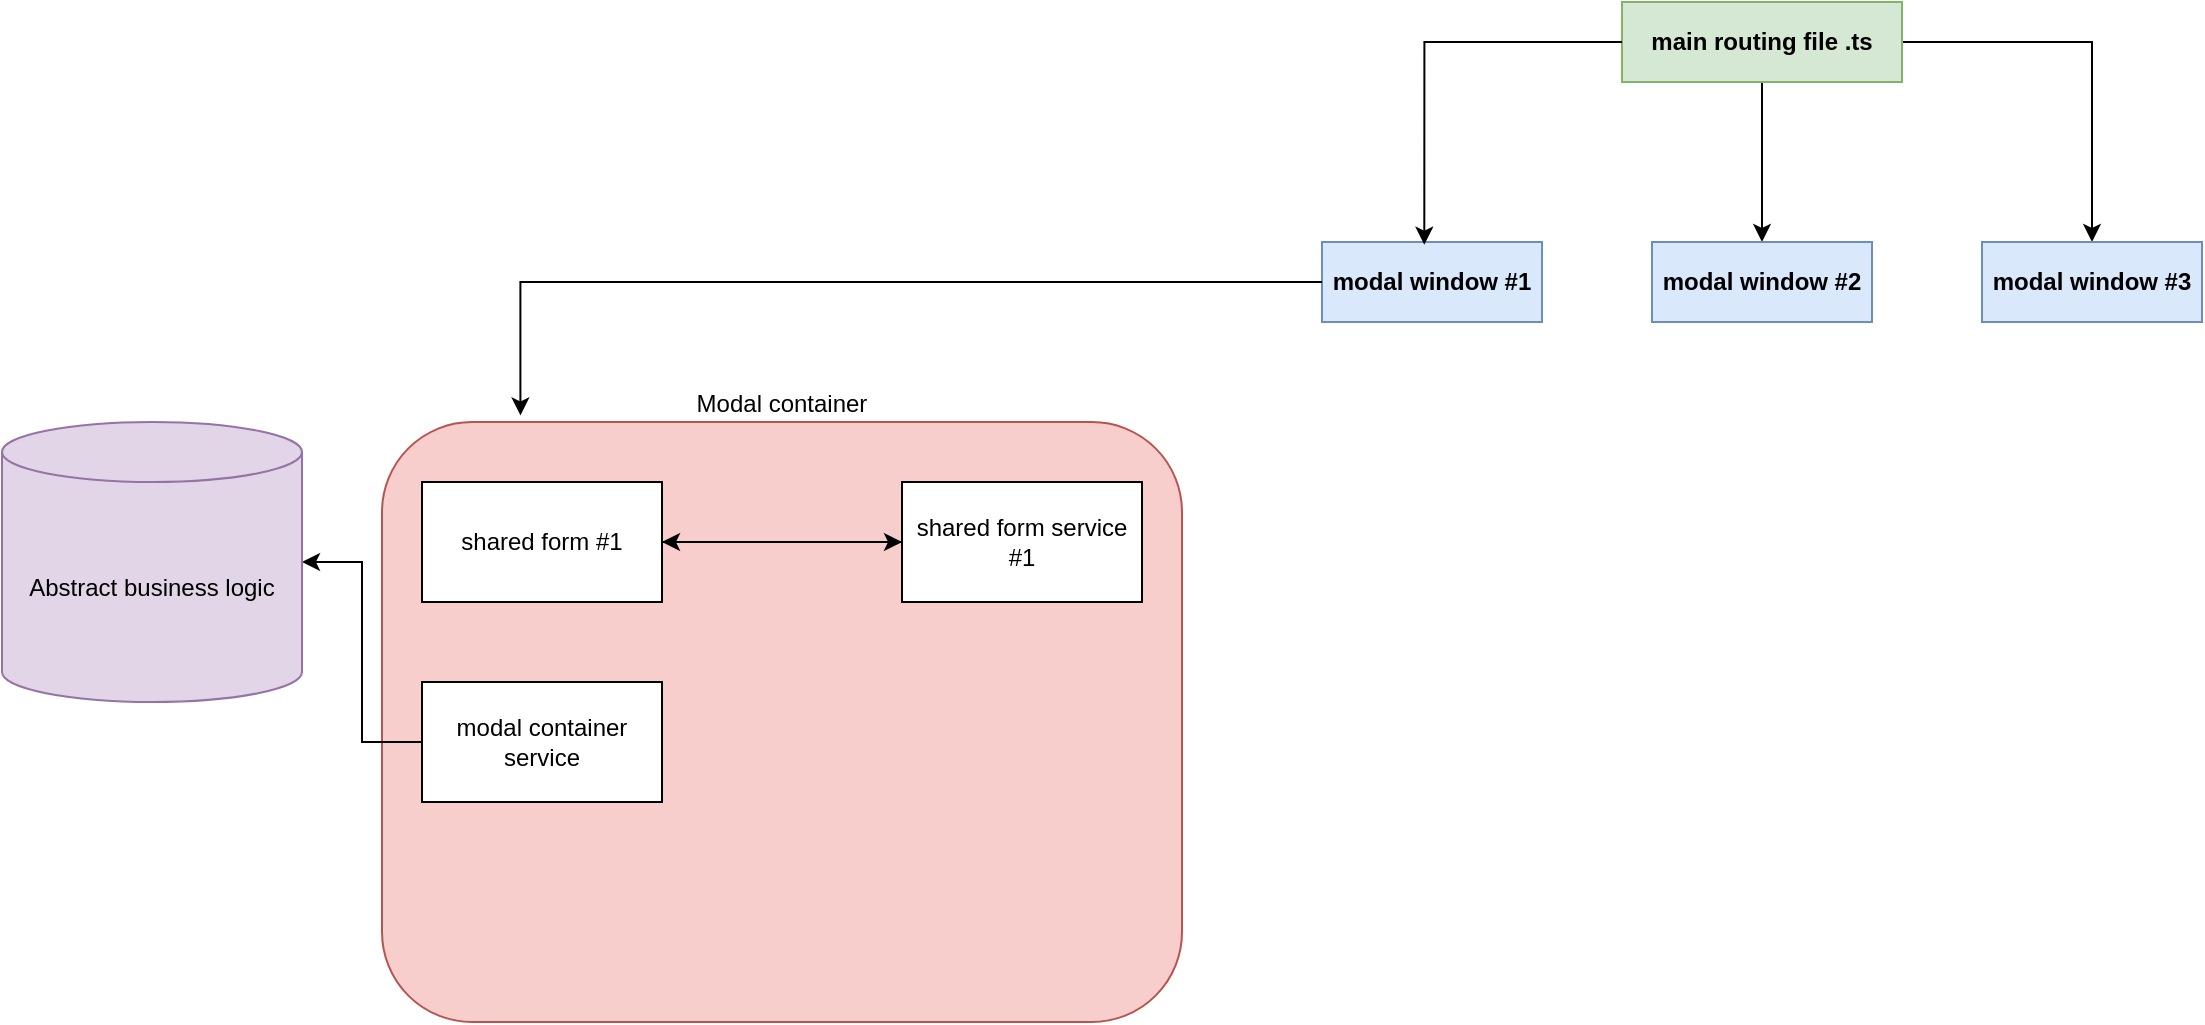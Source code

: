 <mxfile version="22.1.16" type="github">
  <diagram name="Страница — 1" id="gwiABJ_W7XsD0q59N4E8">
    <mxGraphModel dx="3359" dy="949" grid="1" gridSize="10" guides="1" tooltips="1" connect="1" arrows="1" fold="1" page="1" pageScale="1" pageWidth="827" pageHeight="1169" math="0" shadow="0">
      <root>
        <mxCell id="0" />
        <mxCell id="1" parent="0" />
        <mxCell id="Uj7T_OV0DZfcl3aWgkzw-9" value="" style="edgeStyle=orthogonalEdgeStyle;rounded=0;orthogonalLoop=1;jettySize=auto;html=1;" edge="1" parent="1" source="Uj7T_OV0DZfcl3aWgkzw-1" target="Uj7T_OV0DZfcl3aWgkzw-4">
          <mxGeometry relative="1" as="geometry" />
        </mxCell>
        <mxCell id="Uj7T_OV0DZfcl3aWgkzw-20" style="edgeStyle=orthogonalEdgeStyle;rounded=0;orthogonalLoop=1;jettySize=auto;html=1;entryX=0.5;entryY=0;entryDx=0;entryDy=0;" edge="1" parent="1" source="Uj7T_OV0DZfcl3aWgkzw-1" target="Uj7T_OV0DZfcl3aWgkzw-19">
          <mxGeometry relative="1" as="geometry" />
        </mxCell>
        <mxCell id="Uj7T_OV0DZfcl3aWgkzw-1" value="main routing file .ts" style="rounded=0;whiteSpace=wrap;html=1;fontStyle=1;fillColor=#d5e8d4;strokeColor=#82b366;" vertex="1" parent="1">
          <mxGeometry x="-660" y="180" width="140" height="40" as="geometry" />
        </mxCell>
        <mxCell id="Uj7T_OV0DZfcl3aWgkzw-4" value="modal window #2" style="rounded=0;whiteSpace=wrap;html=1;fontStyle=1;fillColor=#dae8fc;strokeColor=#6c8ebf;" vertex="1" parent="1">
          <mxGeometry x="-645" y="300" width="110" height="40" as="geometry" />
        </mxCell>
        <mxCell id="Uj7T_OV0DZfcl3aWgkzw-17" value="modal window #1" style="rounded=0;whiteSpace=wrap;html=1;fontStyle=1;fillColor=#dae8fc;strokeColor=#6c8ebf;" vertex="1" parent="1">
          <mxGeometry x="-810" y="300" width="110" height="40" as="geometry" />
        </mxCell>
        <mxCell id="Uj7T_OV0DZfcl3aWgkzw-18" style="edgeStyle=orthogonalEdgeStyle;rounded=0;orthogonalLoop=1;jettySize=auto;html=1;entryX=0.465;entryY=0.034;entryDx=0;entryDy=0;entryPerimeter=0;" edge="1" parent="1" source="Uj7T_OV0DZfcl3aWgkzw-1" target="Uj7T_OV0DZfcl3aWgkzw-17">
          <mxGeometry relative="1" as="geometry" />
        </mxCell>
        <mxCell id="Uj7T_OV0DZfcl3aWgkzw-19" value="modal window #3" style="rounded=0;whiteSpace=wrap;html=1;fontStyle=1;fillColor=#dae8fc;strokeColor=#6c8ebf;" vertex="1" parent="1">
          <mxGeometry x="-480" y="300" width="110" height="40" as="geometry" />
        </mxCell>
        <mxCell id="Uj7T_OV0DZfcl3aWgkzw-22" value="Modal container" style="rounded=1;whiteSpace=wrap;html=1;align=center;verticalAlign=bottom;labelPosition=center;verticalLabelPosition=top;fillColor=#f8cecc;strokeColor=#b85450;" vertex="1" parent="1">
          <mxGeometry x="-1280" y="390" width="400" height="300" as="geometry" />
        </mxCell>
        <mxCell id="Uj7T_OV0DZfcl3aWgkzw-34" value="" style="edgeStyle=orthogonalEdgeStyle;rounded=0;orthogonalLoop=1;jettySize=auto;html=1;" edge="1" parent="1" source="Uj7T_OV0DZfcl3aWgkzw-23" target="Uj7T_OV0DZfcl3aWgkzw-30">
          <mxGeometry relative="1" as="geometry" />
        </mxCell>
        <mxCell id="Uj7T_OV0DZfcl3aWgkzw-23" value="shared form #1" style="rounded=0;whiteSpace=wrap;html=1;" vertex="1" parent="1">
          <mxGeometry x="-1260" y="420" width="120" height="60" as="geometry" />
        </mxCell>
        <mxCell id="Uj7T_OV0DZfcl3aWgkzw-28" style="edgeStyle=orthogonalEdgeStyle;rounded=0;orthogonalLoop=1;jettySize=auto;html=1;" edge="1" parent="1" source="Uj7T_OV0DZfcl3aWgkzw-25" target="Uj7T_OV0DZfcl3aWgkzw-27">
          <mxGeometry relative="1" as="geometry" />
        </mxCell>
        <mxCell id="Uj7T_OV0DZfcl3aWgkzw-25" value="modal container service" style="rounded=0;whiteSpace=wrap;html=1;" vertex="1" parent="1">
          <mxGeometry x="-1260" y="520" width="120" height="60" as="geometry" />
        </mxCell>
        <mxCell id="Uj7T_OV0DZfcl3aWgkzw-27" value="Abstract business logic" style="shape=cylinder3;whiteSpace=wrap;html=1;boundedLbl=1;backgroundOutline=1;size=15;fillColor=#e1d5e7;strokeColor=#9673a6;" vertex="1" parent="1">
          <mxGeometry x="-1470" y="390" width="150" height="140" as="geometry" />
        </mxCell>
        <mxCell id="Uj7T_OV0DZfcl3aWgkzw-35" value="" style="edgeStyle=orthogonalEdgeStyle;rounded=0;orthogonalLoop=1;jettySize=auto;html=1;" edge="1" parent="1" source="Uj7T_OV0DZfcl3aWgkzw-30" target="Uj7T_OV0DZfcl3aWgkzw-23">
          <mxGeometry relative="1" as="geometry" />
        </mxCell>
        <mxCell id="Uj7T_OV0DZfcl3aWgkzw-30" value="shared form service #1" style="rounded=0;whiteSpace=wrap;html=1;" vertex="1" parent="1">
          <mxGeometry x="-1020" y="420" width="120" height="60" as="geometry" />
        </mxCell>
        <mxCell id="Uj7T_OV0DZfcl3aWgkzw-39" style="edgeStyle=orthogonalEdgeStyle;rounded=0;orthogonalLoop=1;jettySize=auto;html=1;entryX=0.173;entryY=-0.011;entryDx=0;entryDy=0;entryPerimeter=0;" edge="1" parent="1" source="Uj7T_OV0DZfcl3aWgkzw-17" target="Uj7T_OV0DZfcl3aWgkzw-22">
          <mxGeometry relative="1" as="geometry" />
        </mxCell>
      </root>
    </mxGraphModel>
  </diagram>
</mxfile>
